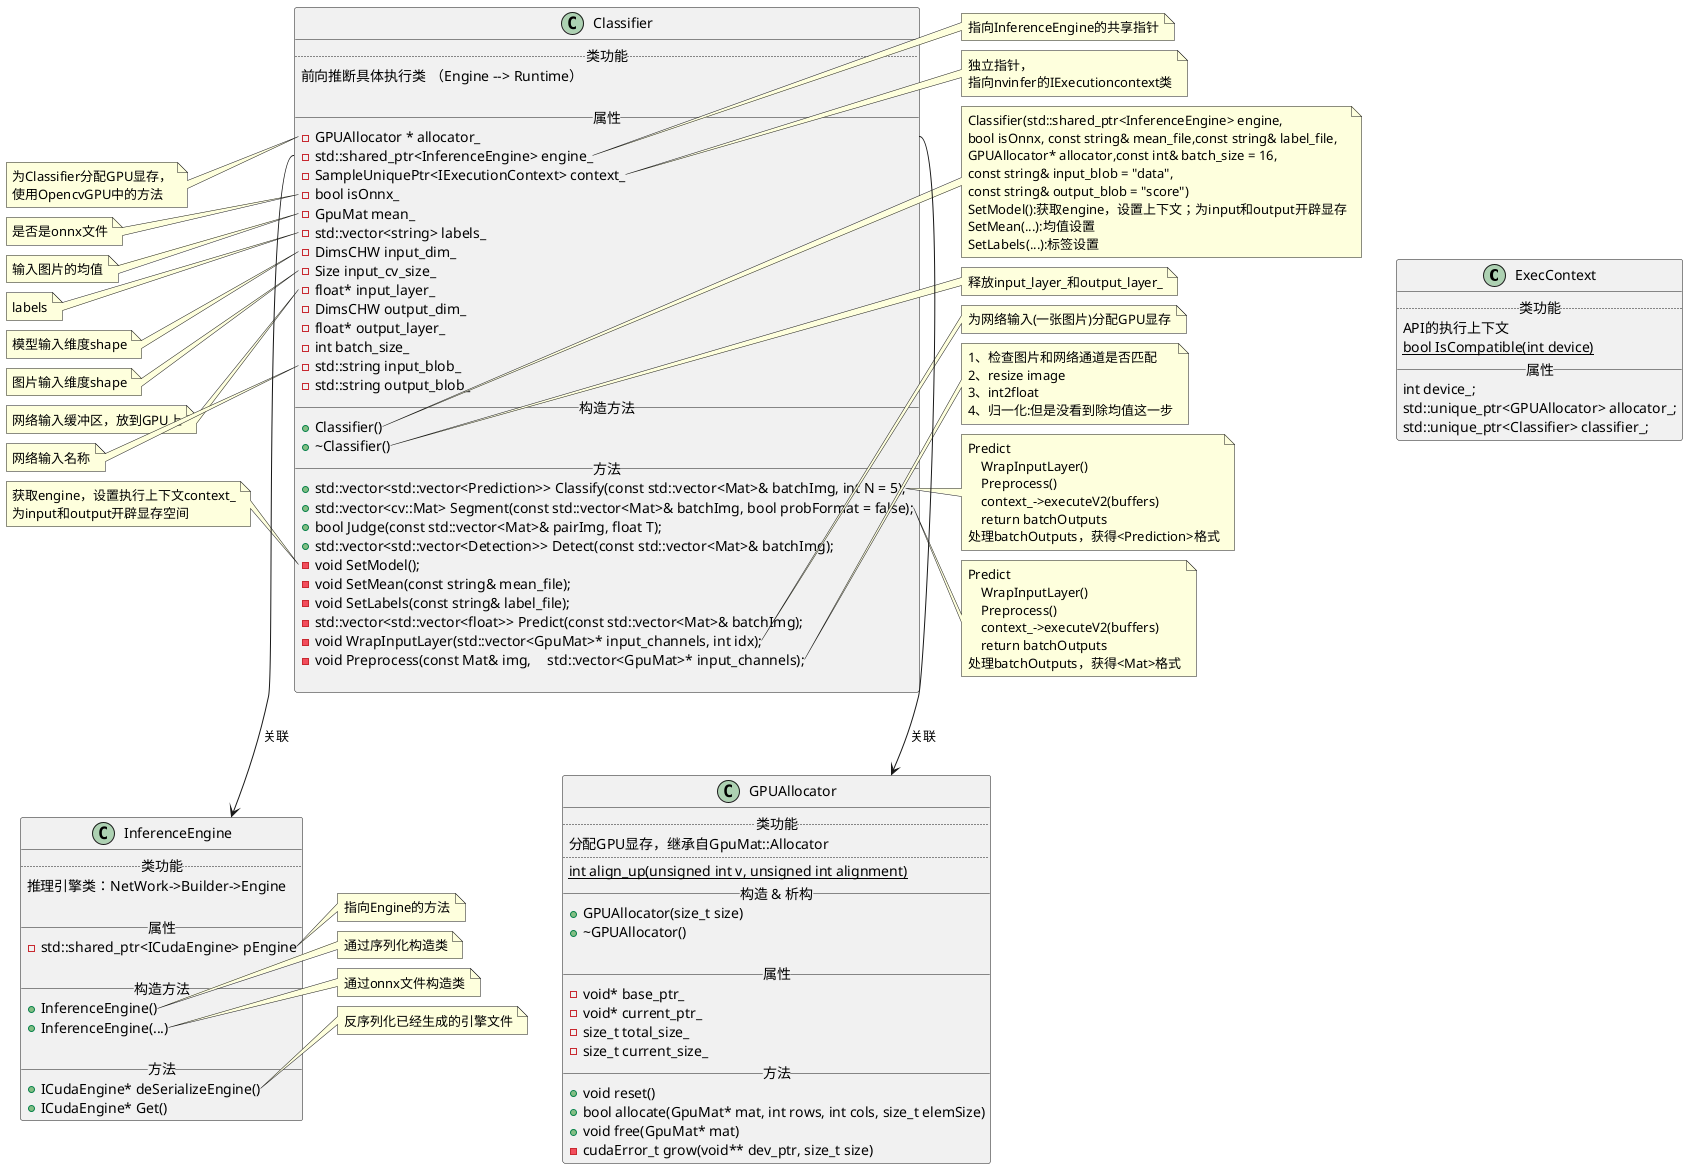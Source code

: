 @startuml
scale 1
class ExecContext{
    ..类功能..
    API的执行上下文
    {static} bool IsCompatible(int device)
    __属性__
    int device_;
    std::unique_ptr<GPUAllocator> allocator_;
    std::unique_ptr<Classifier> classifier_;
}
class Classifier{
    ..类功能..
    前向推断具体执行类 （Engine --> Runtime）

    __属性__
    -GPUAllocator * allocator_
    -std::shared_ptr<InferenceEngine> engine_
    -SampleUniquePtr<IExecutionContext> context_
    -bool isOnnx_
    -GpuMat mean_
    -std::vector<string> labels_
    -DimsCHW input_dim_
    -Size input_cv_size_
    -float* input_layer_
    -DimsCHW output_dim_
    -float* output_layer_
    -int batch_size_
    -std::string input_blob_
    -std::string output_blob_
    __构造方法__
    +Classifier()
    +~Classifier()
    __方法__
    +std::vector<std::vector<Prediction>> Classify(const std::vector<Mat>& batchImg, int N = 5);
    +std::vector<cv::Mat> Segment(const std::vector<Mat>& batchImg, bool probFormat = false);
    +bool Judge(const std::vector<Mat>& pairImg, float T);
    +std::vector<std::vector<Detection>> Detect(const std::vector<Mat>& batchImg);
    -void SetModel();
    -void SetMean(const string& mean_file);
    -void SetLabels(const string& label_file);
    -std::vector<std::vector<float>> Predict(const std::vector<Mat>& batchImg);
    -void WrapInputLayer(std::vector<GpuMat>* input_channels, int idx);
    -void Preprocess(const Mat& img,	std::vector<GpuMat>* input_channels);

}
note left of Classifier::allocator_
    为Classifier分配GPU显存，
    使用OpencvGPU中的方法
end note
Classifier::allocator_ --> GPUAllocator : 关联
note right of Classifier::engine_
    指向InferenceEngine的共享指针
end note
Classifier::engine_ --> InferenceEngine : 关联
note right of Classifier::context_
    独立指针，
    指向nvinfer的IExecutioncontext类
end note
note left of Classifier::isOnnx_
    是否是onnx文件
end note
note left of Classifier::mean_
    输入图片的均值
end note
note left of Classifier::labels_
    labels
end note
note left of Classifier::input_dim_
    模型输入维度shape
end note
note left of Classifier::input_cv_size_
    图片输入维度shape
end note
note left of Classifier::input_layer_
    网络输入缓冲区，放到GPU上
end note
note left of Classifier::input_blob_
    网络输入名称
end note
note right of Classifier::Classifier()
    Classifier(std::shared_ptr<InferenceEngine> engine,
    bool isOnnx, const string& mean_file,const string& label_file, 
    GPUAllocator* allocator,const int& batch_size = 16,
    const string& input_blob = "data", 
    const string& output_blob = "score")
    SetModel():获取engine，设置上下文；为input和output开辟显存
    SetMean(...):均值设置
    SetLabels(...):标签设置
end note
note left of Classifier::SetModel()
    获取engine，设置执行上下文context_
    为input和output开辟显存空间
end note
note right of Classifier::~Classifier()
    释放input_layer_和output_layer_
end note
note right of Classifier::WrapInputLayer
    为网络输入(一张图片)分配GPU显存
end note
note right of Classifier::Preprocess
    1、检查图片和网络通道是否匹配
    2、resize image
    3、int2float
    4、归一化:但是没看到除均值这一步
end note 
note right of Classifier::Classify
    Predict
        WrapInputLayer()
        Preprocess()
        context_->executeV2(buffers)
        return batchOutputs
    处理batchOutputs，获得<Prediction>格式
end note
note right of Classifier::Segment
    Predict
        WrapInputLayer()
        Preprocess()
        context_->executeV2(buffers)
        return batchOutputs
    处理batchOutputs，获得<Mat>格式
end note


class GPUAllocator{
    ..类功能..
    分配GPU显存，继承自GpuMat::Allocator
    ..
    {static} int align_up(unsigned int v, unsigned int alignment)
    __构造 & 析构__
    +GPUAllocator(size_t size)
    +~GPUAllocator()

    __属性__
	-void* base_ptr_
	-void* current_ptr_
	-size_t total_size_
	-size_t current_size_
    __方法__
    +void reset()
    +bool allocate(GpuMat* mat, int rows, int cols, size_t elemSize)
	+void free(GpuMat* mat)
	-cudaError_t grow(void** dev_ptr, size_t size)
}

class InferenceEngine{
    ..类功能..
    推理引擎类：NetWork->Builder->Engine
    
    __属性__
    - std::shared_ptr<ICudaEngine> pEngine 

    __构造方法__
    +InferenceEngine()
    +InferenceEngine(...)

    __方法__
    +ICudaEngine* deSerializeEngine()
    +ICudaEngine* Get()
}
note left of InferenceEngine::pEngine
    指向Engine的方法
end note
note left of InferenceEngine::InferenceEngine()
    通过序列化构造类
end note
note left of InferenceEngine::InferenceEngine(...)
    通过onnx文件构造类
end note
note left of InferenceEngine::deSerializeEngine()
    反序列化已经生成的引擎文件
end note


@enduml